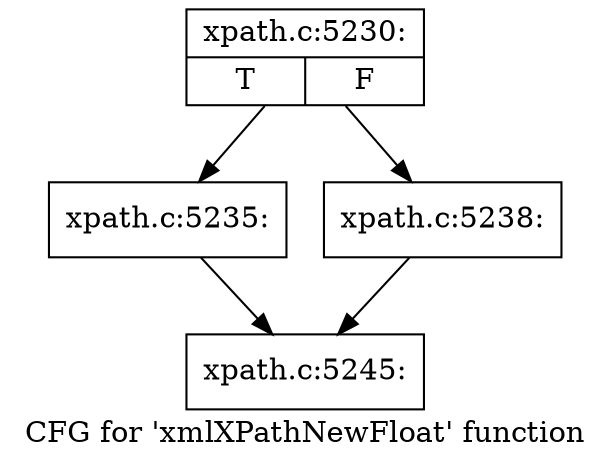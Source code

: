 digraph "CFG for 'xmlXPathNewFloat' function" {
	label="CFG for 'xmlXPathNewFloat' function";

	Node0x55e6b2617200 [shape=record,label="{xpath.c:5230:|{<s0>T|<s1>F}}"];
	Node0x55e6b2617200 -> Node0x55e6b2618100;
	Node0x55e6b2617200 -> Node0x55e6b2618150;
	Node0x55e6b2618100 [shape=record,label="{xpath.c:5235:}"];
	Node0x55e6b2618100 -> Node0x55e6b2617610;
	Node0x55e6b2618150 [shape=record,label="{xpath.c:5238:}"];
	Node0x55e6b2618150 -> Node0x55e6b2617610;
	Node0x55e6b2617610 [shape=record,label="{xpath.c:5245:}"];
}
